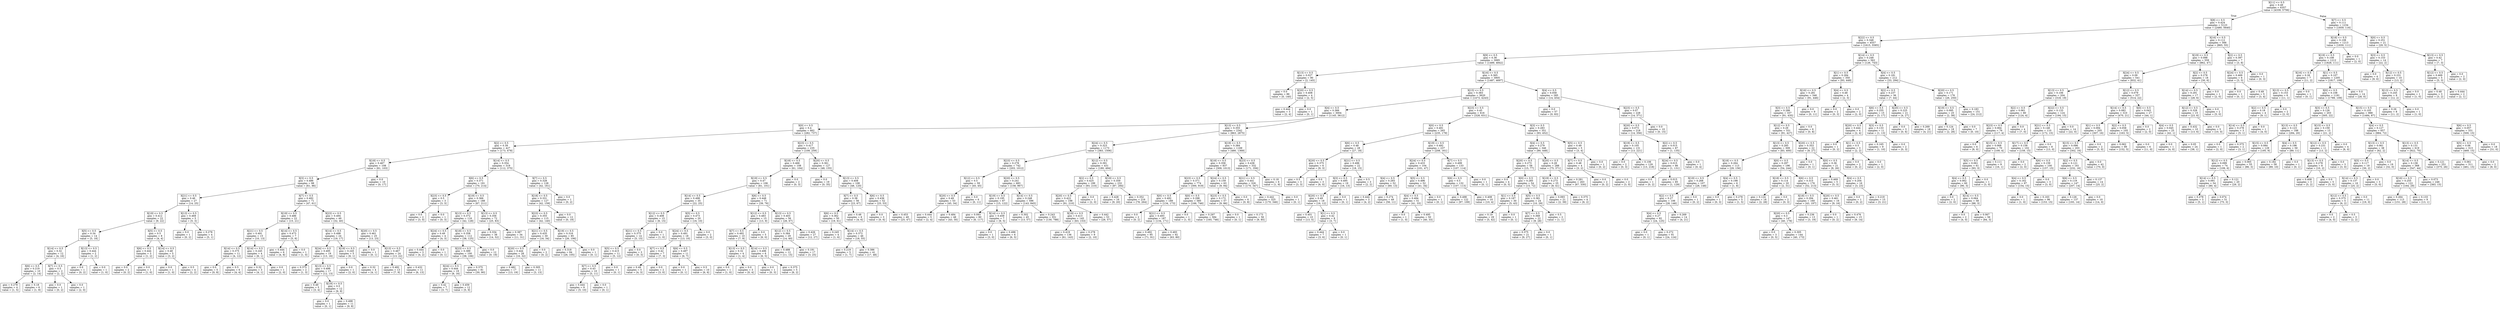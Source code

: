 digraph Tree {
node [shape=box] ;
0 [label="X[11] <= 0.5\ngini = 0.49\nsamples = 6357\nvalue = [4339, 5756]"] ;
1 [label="X[8] <= 0.5\ngini = 0.424\nsamples = 5123\nvalue = [2480, 5640]"] ;
0 -> 1 [labeldistance=2.5, labelangle=45, headlabel="True"] ;
2 [label="X[22] <= 0.5\ngini = 0.348\nsamples = 4557\nvalue = [1615, 5585]"] ;
1 -> 2 ;
3 [label="X[9] <= 0.5\ngini = 0.36\nsamples = 3995\nvalue = [1489, 4842]"] ;
2 -> 3 ;
4 [label="X[13] <= 0.5\ngini = 0.027\nsamples = 90\nvalue = [2, 145]"] ;
3 -> 4 ;
5 [label="gini = 0.0\nsamples = 86\nvalue = [0, 140]"] ;
4 -> 5 ;
6 [label="X[20] <= 0.5\ngini = 0.408\nsamples = 4\nvalue = [2, 5]"] ;
4 -> 6 ;
7 [label="gini = 0.444\nsamples = 3\nvalue = [2, 4]"] ;
6 -> 7 ;
8 [label="gini = 0.0\nsamples = 1\nvalue = [0, 1]"] ;
6 -> 8 ;
9 [label="X[16] <= 0.5\ngini = 0.365\nsamples = 3905\nvalue = [1487, 4697]"] ;
3 -> 9 ;
10 [label="X[15] <= 0.5\ngini = 0.383\nsamples = 3620\nvalue = [1473, 4243]"] ;
9 -> 10 ;
11 [label="X[4] <= 0.5\ngini = 0.366\nsamples = 3004\nvalue = [1145, 3612]"] ;
10 -> 11 ;
12 [label="X[0] <= 0.5\ngini = 0.4\nsamples = 662\nvalue = [282, 737]"] ;
11 -> 12 ;
13 [label="X[2] <= 0.5\ngini = 0.39\nsamples = 427\nvalue = [173, 478]"] ;
12 -> 13 ;
14 [label="X[18] <= 0.5\ngini = 0.467\nsamples = 108\nvalue = [61, 103]"] ;
13 -> 14 ;
15 [label="X[3] <= 0.5\ngini = 0.486\nsamples = 98\nvalue = [61, 86]"] ;
14 -> 15 ;
16 [label="X[21] <= 0.5\ngini = 0.46\nsamples = 27\nvalue = [14, 25]"] ;
15 -> 16 ;
17 [label="X[19] <= 0.5\ngini = 0.412\nsamples = 22\nvalue = [9, 22]"] ;
16 -> 17 ;
18 [label="X[5] <= 0.5\ngini = 0.34\nsamples = 14\nvalue = [5, 18]"] ;
17 -> 18 ;
19 [label="X[14] <= 0.5\ngini = 0.32\nsamples = 12\nvalue = [4, 16]"] ;
18 -> 19 ;
20 [label="X[6] <= 0.5\ngini = 0.219\nsamples = 10\nvalue = [2, 14]"] ;
19 -> 20 ;
21 [label="gini = 0.278\nsamples = 4\nvalue = [1, 5]"] ;
20 -> 21 ;
22 [label="gini = 0.18\nsamples = 6\nvalue = [1, 9]"] ;
20 -> 22 ;
23 [label="X[7] <= 0.5\ngini = 0.5\nsamples = 2\nvalue = [2, 2]"] ;
19 -> 23 ;
24 [label="gini = 0.0\nsamples = 1\nvalue = [0, 2]"] ;
23 -> 24 ;
25 [label="gini = 0.0\nsamples = 1\nvalue = [2, 0]"] ;
23 -> 25 ;
26 [label="X[13] <= 0.5\ngini = 0.444\nsamples = 2\nvalue = [1, 2]"] ;
18 -> 26 ;
27 [label="gini = 0.0\nsamples = 1\nvalue = [0, 2]"] ;
26 -> 27 ;
28 [label="gini = 0.0\nsamples = 1\nvalue = [1, 0]"] ;
26 -> 28 ;
29 [label="X[5] <= 0.5\ngini = 0.5\nsamples = 8\nvalue = [4, 4]"] ;
17 -> 29 ;
30 [label="X[6] <= 0.5\ngini = 0.444\nsamples = 3\nvalue = [1, 2]"] ;
29 -> 30 ;
31 [label="gini = 0.0\nsamples = 2\nvalue = [0, 2]"] ;
30 -> 31 ;
32 [label="gini = 0.0\nsamples = 1\nvalue = [1, 0]"] ;
30 -> 32 ;
33 [label="X[14] <= 0.5\ngini = 0.48\nsamples = 5\nvalue = [3, 2]"] ;
29 -> 33 ;
34 [label="gini = 0.0\nsamples = 1\nvalue = [1, 0]"] ;
33 -> 34 ;
35 [label="gini = 0.5\nsamples = 4\nvalue = [2, 2]"] ;
33 -> 35 ;
36 [label="X[13] <= 0.5\ngini = 0.469\nsamples = 5\nvalue = [5, 3]"] ;
16 -> 36 ;
37 [label="gini = 0.0\nsamples = 1\nvalue = [0, 2]"] ;
36 -> 37 ;
38 [label="gini = 0.278\nsamples = 4\nvalue = [5, 1]"] ;
36 -> 38 ;
39 [label="X[7] <= 0.5\ngini = 0.492\nsamples = 71\nvalue = [47, 61]"] ;
15 -> 39 ;
40 [label="X[19] <= 0.5\ngini = 0.486\nsamples = 22\nvalue = [15, 21]"] ;
39 -> 40 ;
41 [label="X[21] <= 0.5\ngini = 0.491\nsamples = 15\nvalue = [10, 13]"] ;
40 -> 41 ;
42 [label="X[14] <= 0.5\ngini = 0.375\nsamples = 11\nvalue = [4, 12]"] ;
41 -> 42 ;
43 [label="gini = 0.0\nsamples = 5\nvalue = [0, 8]"] ;
42 -> 43 ;
44 [label="gini = 0.5\nsamples = 6\nvalue = [4, 4]"] ;
42 -> 44 ;
45 [label="X[14] <= 0.5\ngini = 0.245\nsamples = 4\nvalue = [6, 1]"] ;
41 -> 45 ;
46 [label="gini = 0.32\nsamples = 3\nvalue = [4, 1]"] ;
45 -> 46 ;
47 [label="gini = 0.0\nsamples = 1\nvalue = [2, 0]"] ;
45 -> 47 ;
48 [label="X[14] <= 0.5\ngini = 0.473\nsamples = 7\nvalue = [5, 8]"] ;
40 -> 48 ;
49 [label="gini = 0.444\nsamples = 6\nvalue = [4, 8]"] ;
48 -> 49 ;
50 [label="gini = 0.0\nsamples = 1\nvalue = [1, 0]"] ;
48 -> 50 ;
51 [label="X[23] <= 0.5\ngini = 0.494\nsamples = 49\nvalue = [32, 40]"] ;
39 -> 51 ;
52 [label="X[14] <= 0.5\ngini = 0.498\nsamples = 24\nvalue = [19, 17]"] ;
51 -> 52 ;
53 [label="X[24] <= 0.5\ngini = 0.495\nsamples = 19\nvalue = [13, 16]"] ;
52 -> 53 ;
54 [label="gini = 0.375\nsamples = 2\nvalue = [1, 3]"] ;
53 -> 54 ;
55 [label="X[13] <= 0.5\ngini = 0.499\nsamples = 17\nvalue = [12, 13]"] ;
53 -> 55 ;
56 [label="gini = 0.49\nsamples = 5\nvalue = [3, 4]"] ;
55 -> 56 ;
57 [label="X[19] <= 0.5\ngini = 0.5\nsamples = 12\nvalue = [9, 9]"] ;
55 -> 57 ;
58 [label="gini = 0.0\nsamples = 1\nvalue = [0, 1]"] ;
57 -> 58 ;
59 [label="gini = 0.498\nsamples = 11\nvalue = [9, 8]"] ;
57 -> 59 ;
60 [label="X[19] <= 0.5\ngini = 0.245\nsamples = 5\nvalue = [6, 1]"] ;
52 -> 60 ;
61 [label="gini = 0.0\nsamples = 1\nvalue = [2, 0]"] ;
60 -> 61 ;
62 [label="gini = 0.32\nsamples = 4\nvalue = [4, 1]"] ;
60 -> 62 ;
63 [label="X[20] <= 0.5\ngini = 0.461\nsamples = 25\nvalue = [13, 23]"] ;
51 -> 63 ;
64 [label="gini = 0.0\nsamples = 1\nvalue = [0, 1]"] ;
63 -> 64 ;
65 [label="X[13] <= 0.5\ngini = 0.467\nsamples = 24\nvalue = [13, 22]"] ;
63 -> 65 ;
66 [label="gini = 0.492\nsamples = 13\nvalue = [7, 9]"] ;
65 -> 66 ;
67 [label="gini = 0.432\nsamples = 11\nvalue = [6, 13]"] ;
65 -> 67 ;
68 [label="gini = 0.0\nsamples = 10\nvalue = [0, 17]"] ;
14 -> 68 ;
69 [label="X[14] <= 0.5\ngini = 0.354\nsamples = 319\nvalue = [112, 375]"] ;
13 -> 69 ;
70 [label="X[6] <= 0.5\ngini = 0.371\nsamples = 191\nvalue = [70, 214]"] ;
69 -> 70 ;
71 [label="X[23] <= 0.5\ngini = 0.5\nsamples = 3\nvalue = [3, 3]"] ;
70 -> 71 ;
72 [label="gini = 0.0\nsamples = 2\nvalue = [3, 0]"] ;
71 -> 72 ;
73 [label="gini = 0.0\nsamples = 1\nvalue = [0, 3]"] ;
71 -> 73 ;
74 [label="X[19] <= 0.5\ngini = 0.366\nsamples = 188\nvalue = [67, 211]"] ;
70 -> 74 ;
75 [label="X[13] <= 0.5\ngini = 0.372\nsamples = 116\nvalue = [42, 128]"] ;
74 -> 75 ;
76 [label="X[24] <= 0.5\ngini = 0.49\nsamples = 4\nvalue = [4, 3]"] ;
75 -> 76 ;
77 [label="gini = 0.444\nsamples = 3\nvalue = [4, 2]"] ;
76 -> 77 ;
78 [label="gini = 0.0\nsamples = 1\nvalue = [0, 1]"] ;
76 -> 78 ;
79 [label="X[18] <= 0.5\ngini = 0.358\nsamples = 112\nvalue = [38, 125]"] ;
75 -> 79 ;
80 [label="X[23] <= 0.5\ngini = 0.389\nsamples = 100\nvalue = [38, 106]"] ;
79 -> 80 ;
81 [label="X[24] <= 0.5\ngini = 0.444\nsamples = 19\nvalue = [8, 16]"] ;
80 -> 81 ;
82 [label="gini = 0.42\nsamples = 7\nvalue = [3, 7]"] ;
81 -> 82 ;
83 [label="gini = 0.459\nsamples = 12\nvalue = [5, 9]"] ;
81 -> 83 ;
84 [label="gini = 0.375\nsamples = 81\nvalue = [30, 90]"] ;
80 -> 84 ;
85 [label="gini = 0.0\nsamples = 12\nvalue = [0, 19]"] ;
79 -> 85 ;
86 [label="X[13] <= 0.5\ngini = 0.356\nsamples = 72\nvalue = [25, 83]"] ;
74 -> 86 ;
87 [label="gini = 0.334\nsamples = 38\nvalue = [14, 52]"] ;
86 -> 87 ;
88 [label="gini = 0.387\nsamples = 34\nvalue = [11, 31]"] ;
86 -> 88 ;
89 [label="X[7] <= 0.5\ngini = 0.328\nsamples = 128\nvalue = [42, 161]"] ;
69 -> 89 ;
90 [label="X[18] <= 0.5\ngini = 0.331\nsamples = 127\nvalue = [42, 159]"] ;
89 -> 90 ;
91 [label="X[23] <= 0.5\ngini = 0.355\nsamples = 115\nvalue = [42, 140]"] ;
90 -> 91 ;
92 [label="X[21] <= 0.5\ngini = 0.435\nsamples = 30\nvalue = [16, 34]"] ;
91 -> 92 ;
93 [label="X[20] <= 0.5\ngini = 0.444\nsamples = 28\nvalue = [16, 32]"] ;
92 -> 93 ;
94 [label="gini = 0.482\nsamples = 17\nvalue = [13, 19]"] ;
93 -> 94 ;
95 [label="gini = 0.305\nsamples = 11\nvalue = [3, 13]"] ;
93 -> 95 ;
96 [label="gini = 0.0\nsamples = 2\nvalue = [0, 2]"] ;
92 -> 96 ;
97 [label="X[19] <= 0.5\ngini = 0.316\nsamples = 85\nvalue = [26, 106]"] ;
91 -> 97 ;
98 [label="gini = 0.318\nsamples = 84\nvalue = [26, 105]"] ;
97 -> 98 ;
99 [label="gini = 0.0\nsamples = 1\nvalue = [0, 1]"] ;
97 -> 99 ;
100 [label="gini = 0.0\nsamples = 12\nvalue = [0, 19]"] ;
90 -> 100 ;
101 [label="gini = 0.0\nsamples = 1\nvalue = [0, 2]"] ;
89 -> 101 ;
102 [label="X[23] <= 0.5\ngini = 0.417\nsamples = 235\nvalue = [109, 259]"] ;
12 -> 102 ;
103 [label="X[18] <= 0.5\ngini = 0.466\nsamples = 108\nvalue = [61, 104]"] ;
102 -> 103 ;
104 [label="X[19] <= 0.5\ngini = 0.47\nsamples = 106\nvalue = [61, 101]"] ;
103 -> 104 ;
105 [label="X[14] <= 0.5\ngini = 0.498\nsamples = 35\nvalue = [22, 25]"] ;
104 -> 105 ;
106 [label="X[12] <= 0.5\ngini = 0.408\nsamples = 15\nvalue = [6, 15]"] ;
105 -> 106 ;
107 [label="X[21] <= 0.5\ngini = 0.375\nsamples = 14\nvalue = [5, 15]"] ;
106 -> 107 ;
108 [label="X[5] <= 0.5\ngini = 0.415\nsamples = 11\nvalue = [5, 12]"] ;
107 -> 108 ;
109 [label="X[7] <= 0.5\ngini = 0.43\nsamples = 10\nvalue = [5, 11]"] ;
108 -> 109 ;
110 [label="gini = 0.444\nsamples = 9\nvalue = [5, 10]"] ;
109 -> 110 ;
111 [label="gini = 0.0\nsamples = 1\nvalue = [0, 1]"] ;
109 -> 111 ;
112 [label="gini = 0.0\nsamples = 1\nvalue = [0, 1]"] ;
108 -> 112 ;
113 [label="gini = 0.0\nsamples = 3\nvalue = [0, 3]"] ;
107 -> 113 ;
114 [label="gini = 0.0\nsamples = 1\nvalue = [1, 0]"] ;
106 -> 114 ;
115 [label="X[5] <= 0.5\ngini = 0.473\nsamples = 20\nvalue = [16, 10]"] ;
105 -> 115 ;
116 [label="X[24] <= 0.5\ngini = 0.491\nsamples = 18\nvalue = [13, 10]"] ;
115 -> 116 ;
117 [label="X[7] <= 0.5\ngini = 0.42\nsamples = 7\nvalue = [7, 3]"] ;
116 -> 117 ;
118 [label="gini = 0.49\nsamples = 5\nvalue = [4, 3]"] ;
117 -> 118 ;
119 [label="gini = 0.0\nsamples = 2\nvalue = [3, 0]"] ;
117 -> 119 ;
120 [label="X[6] <= 0.5\ngini = 0.497\nsamples = 11\nvalue = [6, 7]"] ;
116 -> 120 ;
121 [label="gini = 0.0\nsamples = 1\nvalue = [0, 1]"] ;
120 -> 121 ;
122 [label="gini = 0.5\nsamples = 10\nvalue = [6, 6]"] ;
120 -> 122 ;
123 [label="gini = 0.0\nsamples = 2\nvalue = [3, 0]"] ;
115 -> 123 ;
124 [label="X[6] <= 0.5\ngini = 0.448\nsamples = 71\nvalue = [39, 76]"] ;
104 -> 124 ;
125 [label="X[12] <= 0.5\ngini = 0.483\nsamples = 15\nvalue = [13, 9]"] ;
124 -> 125 ;
126 [label="X[7] <= 0.5\ngini = 0.492\nsamples = 10\nvalue = [7, 9]"] ;
125 -> 126 ;
127 [label="X[13] <= 0.5\ngini = 0.32\nsamples = 4\nvalue = [1, 4]"] ;
126 -> 127 ;
128 [label="gini = 0.0\nsamples = 1\nvalue = [1, 0]"] ;
127 -> 128 ;
129 [label="gini = 0.0\nsamples = 3\nvalue = [0, 4]"] ;
127 -> 129 ;
130 [label="X[14] <= 0.5\ngini = 0.496\nsamples = 6\nvalue = [6, 5]"] ;
126 -> 130 ;
131 [label="gini = 0.0\nsamples = 1\nvalue = [0, 3]"] ;
130 -> 131 ;
132 [label="gini = 0.375\nsamples = 5\nvalue = [6, 2]"] ;
130 -> 132 ;
133 [label="gini = 0.0\nsamples = 5\nvalue = [6, 0]"] ;
125 -> 133 ;
134 [label="X[13] <= 0.5\ngini = 0.403\nsamples = 56\nvalue = [26, 67]"] ;
124 -> 134 ;
135 [label="X[12] <= 0.5\ngini = 0.384\nsamples = 29\nvalue = [14, 40]"] ;
134 -> 135 ;
136 [label="gini = 0.488\nsamples = 12\nvalue = [11, 15]"] ;
135 -> 136 ;
137 [label="gini = 0.191\nsamples = 17\nvalue = [3, 25]"] ;
135 -> 137 ;
138 [label="gini = 0.426\nsamples = 27\nvalue = [12, 27]"] ;
134 -> 138 ;
139 [label="gini = 0.0\nsamples = 2\nvalue = [0, 3]"] ;
103 -> 139 ;
140 [label="X[20] <= 0.5\ngini = 0.361\nsamples = 127\nvalue = [48, 155]"] ;
102 -> 140 ;
141 [label="gini = 0.0\nsamples = 19\nvalue = [0, 35]"] ;
140 -> 141 ;
142 [label="X[13] <= 0.5\ngini = 0.408\nsamples = 108\nvalue = [48, 120]"] ;
140 -> 142 ;
143 [label="X[7] <= 0.5\ngini = 0.38\nsamples = 56\nvalue = [23, 67]"] ;
142 -> 143 ;
144 [label="X[6] <= 0.5\ngini = 0.362\nsamples = 50\nvalue = [19, 61]"] ;
143 -> 144 ;
145 [label="gini = 0.245\nsamples = 4\nvalue = [1, 6]"] ;
144 -> 145 ;
146 [label="X[14] <= 0.5\ngini = 0.372\nsamples = 46\nvalue = [18, 55]"] ;
144 -> 146 ;
147 [label="gini = 0.219\nsamples = 5\nvalue = [1, 7]"] ;
146 -> 147 ;
148 [label="gini = 0.386\nsamples = 41\nvalue = [17, 48]"] ;
146 -> 148 ;
149 [label="gini = 0.48\nsamples = 6\nvalue = [4, 6]"] ;
143 -> 149 ;
150 [label="X[6] <= 0.5\ngini = 0.436\nsamples = 52\nvalue = [25, 53]"] ;
142 -> 150 ;
151 [label="gini = 0.0\nsamples = 3\nvalue = [0, 6]"] ;
150 -> 151 ;
152 [label="gini = 0.453\nsamples = 49\nvalue = [25, 47]"] ;
150 -> 152 ;
153 [label="X[13] <= 0.5\ngini = 0.355\nsamples = 2342\nvalue = [863, 2875]"] ;
11 -> 153 ;
154 [label="X[24] <= 0.5\ngini = 0.323\nsamples = 1173\nvalue = [383, 1506]"] ;
153 -> 154 ;
155 [label="X[23] <= 0.5\ngini = 0.278\nsamples = 742\nvalue = [203, 1012]"] ;
154 -> 155 ;
156 [label="X[12] <= 0.5\ngini = 0.5\nsamples = 59\nvalue = [45, 45]"] ;
155 -> 156 ;
157 [label="X[20] <= 0.5\ngini = 0.49\nsamples = 53\nvalue = [45, 34]"] ;
156 -> 157 ;
158 [label="gini = 0.444\nsamples = 5\nvalue = [2, 4]"] ;
157 -> 158 ;
159 [label="gini = 0.484\nsamples = 48\nvalue = [43, 30]"] ;
157 -> 159 ;
160 [label="gini = 0.0\nsamples = 6\nvalue = [0, 11]"] ;
156 -> 160 ;
161 [label="X[20] <= 0.5\ngini = 0.241\nsamples = 683\nvalue = [158, 967]"] ;
155 -> 161 ;
162 [label="X[19] <= 0.5\ngini = 0.195\nsamples = 87\nvalue = [15, 122]"] ;
161 -> 162 ;
163 [label="gini = 0.093\nsamples = 80\nvalue = [6, 117]"] ;
162 -> 163 ;
164 [label="X[14] <= 0.5\ngini = 0.459\nsamples = 7\nvalue = [9, 5]"] ;
162 -> 164 ;
165 [label="gini = 0.0\nsamples = 1\nvalue = [3, 0]"] ;
164 -> 165 ;
166 [label="gini = 0.496\nsamples = 6\nvalue = [6, 5]"] ;
164 -> 166 ;
167 [label="X[14] <= 0.5\ngini = 0.248\nsamples = 596\nvalue = [143, 845]"] ;
161 -> 167 ;
168 [label="gini = 0.302\nsamples = 45\nvalue = [13, 57]"] ;
167 -> 168 ;
169 [label="gini = 0.243\nsamples = 551\nvalue = [130, 788]"] ;
167 -> 169 ;
170 [label="X[12] <= 0.5\ngini = 0.391\nsamples = 431\nvalue = [180, 494]"] ;
154 -> 170 ;
171 [label="X[2] <= 0.5\ngini = 0.425\nsamples = 199\nvalue = [93, 210]"] ;
170 -> 171 ;
172 [label="X[20] <= 0.5\ngini = 0.422\nsamples = 198\nvalue = [91, 210]"] ;
171 -> 172 ;
173 [label="X[18] <= 0.5\ngini = 0.413\nsamples = 145\nvalue = [63, 153]"] ;
172 -> 173 ;
174 [label="gini = 0.419\nsamples = 136\nvalue = [61, 143]"] ;
173 -> 174 ;
175 [label="gini = 0.278\nsamples = 9\nvalue = [2, 10]"] ;
173 -> 175 ;
176 [label="gini = 0.442\nsamples = 53\nvalue = [28, 57]"] ;
172 -> 176 ;
177 [label="gini = 0.0\nsamples = 1\nvalue = [2, 0]"] ;
171 -> 177 ;
178 [label="X[19] <= 0.5\ngini = 0.359\nsamples = 232\nvalue = [87, 284]"] ;
170 -> 178 ;
179 [label="gini = 0.428\nsamples = 16\nvalue = [9, 20]"] ;
178 -> 179 ;
180 [label="gini = 0.352\nsamples = 216\nvalue = [78, 264]"] ;
178 -> 180 ;
181 [label="X[19] <= 0.5\ngini = 0.384\nsamples = 1169\nvalue = [480, 1369]"] ;
153 -> 181 ;
182 [label="X[18] <= 0.5\ngini = 0.358\nsamples = 837\nvalue = [309, 1013]"] ;
181 -> 182 ;
183 [label="X[23] <= 0.5\ngini = 0.371\nsamples = 774\nvalue = [300, 919]"] ;
182 -> 183 ;
184 [label="X[0] <= 0.5\ngini = 0.492\nsamples = 189\nvalue = [134, 173]"] ;
183 -> 184 ;
185 [label="gini = 0.0\nsamples = 2\nvalue = [0, 2]"] ;
184 -> 185 ;
186 [label="X[21] <= 0.5\ngini = 0.493\nsamples = 187\nvalue = [134, 171]"] ;
184 -> 186 ;
187 [label="gini = 0.492\nsamples = 95\nvalue = [71, 91]"] ;
186 -> 187 ;
188 [label="gini = 0.493\nsamples = 92\nvalue = [63, 80]"] ;
186 -> 188 ;
189 [label="X[0] <= 0.5\ngini = 0.298\nsamples = 585\nvalue = [166, 746]"] ;
183 -> 189 ;
190 [label="gini = 0.0\nsamples = 1\nvalue = [1, 0]"] ;
189 -> 190 ;
191 [label="gini = 0.297\nsamples = 584\nvalue = [165, 746]"] ;
189 -> 191 ;
192 [label="X[24] <= 0.5\ngini = 0.159\nsamples = 63\nvalue = [9, 94]"] ;
182 -> 192 ;
193 [label="X[23] <= 0.5\ngini = 0.172\nsamples = 57\nvalue = [9, 86]"] ;
192 -> 193 ;
194 [label="gini = 0.0\nsamples = 1\nvalue = [0, 1]"] ;
193 -> 194 ;
195 [label="gini = 0.173\nsamples = 56\nvalue = [9, 85]"] ;
193 -> 195 ;
196 [label="gini = 0.0\nsamples = 6\nvalue = [0, 8]"] ;
192 -> 196 ;
197 [label="X[23] <= 0.5\ngini = 0.438\nsamples = 332\nvalue = [171, 356]"] ;
181 -> 197 ;
198 [label="X[21] <= 0.5\ngini = 0.441\nsamples = 326\nvalue = [170, 347]"] ;
197 -> 198 ;
199 [label="gini = 0.442\nsamples = 325\nvalue = [170, 346]"] ;
198 -> 199 ;
200 [label="gini = 0.0\nsamples = 1\nvalue = [0, 1]"] ;
198 -> 200 ;
201 [label="gini = 0.18\nsamples = 6\nvalue = [1, 9]"] ;
197 -> 201 ;
202 [label="X[23] <= 0.5\ngini = 0.45\nsamples = 616\nvalue = [328, 631]"] ;
10 -> 202 ;
203 [label="X[0] <= 0.5\ngini = 0.491\nsamples = 265\nvalue = [235, 179]"] ;
202 -> 203 ;
204 [label="X[6] <= 0.5\ngini = 0.48\nsamples = 28\nvalue = [27, 18]"] ;
203 -> 204 ;
205 [label="X[20] <= 0.5\ngini = 0.375\nsamples = 6\nvalue = [9, 3]"] ;
204 -> 205 ;
206 [label="gini = 0.5\nsamples = 3\nvalue = [3, 3]"] ;
205 -> 206 ;
207 [label="gini = 0.0\nsamples = 3\nvalue = [6, 0]"] ;
205 -> 207 ;
208 [label="X[21] <= 0.5\ngini = 0.496\nsamples = 22\nvalue = [18, 15]"] ;
204 -> 208 ;
209 [label="X[3] <= 0.5\ngini = 0.495\nsamples = 19\nvalue = [16, 13]"] ;
208 -> 209 ;
210 [label="X[20] <= 0.5\ngini = 0.49\nsamples = 18\nvalue = [16, 12]"] ;
209 -> 210 ;
211 [label="gini = 0.401\nsamples = 10\nvalue = [13, 5]"] ;
210 -> 211 ;
212 [label="X[1] <= 0.5\ngini = 0.42\nsamples = 8\nvalue = [3, 7]"] ;
210 -> 212 ;
213 [label="gini = 0.444\nsamples = 7\nvalue = [3, 6]"] ;
212 -> 213 ;
214 [label="gini = 0.0\nsamples = 1\nvalue = [0, 1]"] ;
212 -> 214 ;
215 [label="gini = 0.0\nsamples = 1\nvalue = [0, 1]"] ;
209 -> 215 ;
216 [label="gini = 0.5\nsamples = 3\nvalue = [2, 2]"] ;
208 -> 216 ;
217 [label="X[19] <= 0.5\ngini = 0.492\nsamples = 237\nvalue = [208, 161]"] ;
203 -> 217 ;
218 [label="X[24] <= 0.5\ngini = 0.433\nsamples = 104\nvalue = [101, 47]"] ;
217 -> 218 ;
219 [label="X[4] <= 0.5\ngini = 0.293\nsamples = 52\nvalue = [60, 13]"] ;
218 -> 219 ;
220 [label="gini = 0.444\nsamples = 3\nvalue = [4, 2]"] ;
219 -> 220 ;
221 [label="gini = 0.274\nsamples = 49\nvalue = [56, 11]"] ;
219 -> 221 ;
222 [label="X[5] <= 0.5\ngini = 0.496\nsamples = 52\nvalue = [41, 34]"] ;
218 -> 222 ;
223 [label="X[4] <= 0.5\ngini = 0.494\nsamples = 51\nvalue = [41, 33]"] ;
222 -> 223 ;
224 [label="gini = 0.0\nsamples = 1\nvalue = [1, 0]"] ;
223 -> 224 ;
225 [label="gini = 0.495\nsamples = 50\nvalue = [40, 33]"] ;
223 -> 225 ;
226 [label="gini = 0.0\nsamples = 1\nvalue = [0, 1]"] ;
222 -> 226 ;
227 [label="X[7] <= 0.5\ngini = 0.499\nsamples = 133\nvalue = [107, 114]"] ;
217 -> 227 ;
228 [label="X[6] <= 0.5\ngini = 0.5\nsamples = 132\nvalue = [107, 113]"] ;
227 -> 228 ;
229 [label="gini = 0.498\nsamples = 122\nvalue = [97, 109]"] ;
228 -> 229 ;
230 [label="gini = 0.408\nsamples = 10\nvalue = [10, 4]"] ;
228 -> 230 ;
231 [label="gini = 0.0\nsamples = 1\nvalue = [0, 1]"] ;
227 -> 231 ;
232 [label="X[3] <= 0.5\ngini = 0.283\nsamples = 351\nvalue = [93, 452]"] ;
202 -> 232 ;
233 [label="X[4] <= 0.5\ngini = 0.279\nsamples = 346\nvalue = [90, 448]"] ;
232 -> 233 ;
234 [label="X[20] <= 0.5\ngini = 0.273\nsamples = 58\nvalue = [15, 77]"] ;
233 -> 234 ;
235 [label="gini = 0.0\nsamples = 4\nvalue = [0, 5]"] ;
234 -> 235 ;
236 [label="X[0] <= 0.5\ngini = 0.285\nsamples = 54\nvalue = [15, 72]"] ;
234 -> 236 ;
237 [label="X[1] <= 0.5\ngini = 0.187\nsamples = 30\nvalue = [5, 43]"] ;
236 -> 237 ;
238 [label="gini = 0.19\nsamples = 29\nvalue = [5, 42]"] ;
237 -> 238 ;
239 [label="gini = 0.0\nsamples = 1\nvalue = [0, 1]"] ;
237 -> 239 ;
240 [label="X[5] <= 0.5\ngini = 0.381\nsamples = 24\nvalue = [10, 29]"] ;
236 -> 240 ;
241 [label="X[7] <= 0.5\ngini = 0.368\nsamples = 22\nvalue = [9, 28]"] ;
240 -> 241 ;
242 [label="gini = 0.375\nsamples = 21\nvalue = [9, 27]"] ;
241 -> 242 ;
243 [label="gini = 0.0\nsamples = 1\nvalue = [0, 1]"] ;
241 -> 243 ;
244 [label="gini = 0.5\nsamples = 2\nvalue = [1, 1]"] ;
240 -> 244 ;
245 [label="X[20] <= 0.5\ngini = 0.28\nsamples = 288\nvalue = [75, 371]"] ;
233 -> 245 ;
246 [label="X[19] <= 0.5\ngini = 0.273\nsamples = 25\nvalue = [8, 41]"] ;
245 -> 246 ;
247 [label="gini = 0.093\nsamples = 21\nvalue = [2, 39]"] ;
246 -> 247 ;
248 [label="gini = 0.375\nsamples = 4\nvalue = [6, 2]"] ;
246 -> 248 ;
249 [label="gini = 0.281\nsamples = 263\nvalue = [67, 330]"] ;
245 -> 249 ;
250 [label="X[5] <= 0.5\ngini = 0.49\nsamples = 5\nvalue = [3, 4]"] ;
232 -> 250 ;
251 [label="X[7] <= 0.5\ngini = 0.48\nsamples = 4\nvalue = [3, 2]"] ;
250 -> 251 ;
252 [label="gini = 0.0\nsamples = 2\nvalue = [0, 2]"] ;
251 -> 252 ;
253 [label="gini = 0.0\nsamples = 2\nvalue = [3, 0]"] ;
251 -> 253 ;
254 [label="gini = 0.0\nsamples = 1\nvalue = [0, 2]"] ;
250 -> 254 ;
255 [label="X[4] <= 0.5\ngini = 0.058\nsamples = 285\nvalue = [14, 454]"] ;
9 -> 255 ;
256 [label="gini = 0.0\nsamples = 57\nvalue = [0, 83]"] ;
255 -> 256 ;
257 [label="X[23] <= 0.5\ngini = 0.07\nsamples = 228\nvalue = [14, 371]"] ;
255 -> 257 ;
258 [label="X[20] <= 0.5\ngini = 0.073\nsamples = 218\nvalue = [14, 356]"] ;
257 -> 258 ;
259 [label="X[19] <= 0.5\ngini = 0.105\nsamples = 131\nvalue = [13, 221]"] ;
258 -> 259 ;
260 [label="gini = 0.0\nsamples = 2\nvalue = [0, 3]"] ;
259 -> 260 ;
261 [label="gini = 0.106\nsamples = 129\nvalue = [13, 218]"] ;
259 -> 261 ;
262 [label="X[2] <= 0.5\ngini = 0.015\nsamples = 87\nvalue = [1, 135]"] ;
258 -> 262 ;
263 [label="X[24] <= 0.5\ngini = 0.015\nsamples = 86\nvalue = [1, 131]"] ;
262 -> 263 ;
264 [label="gini = 0.0\nsamples = 1\nvalue = [0, 2]"] ;
263 -> 264 ;
265 [label="gini = 0.015\nsamples = 85\nvalue = [1, 129]"] ;
263 -> 265 ;
266 [label="gini = 0.0\nsamples = 1\nvalue = [0, 4]"] ;
262 -> 266 ;
267 [label="gini = 0.0\nsamples = 10\nvalue = [0, 15]"] ;
257 -> 267 ;
268 [label="X[14] <= 0.5\ngini = 0.248\nsamples = 562\nvalue = [126, 743]"] ;
2 -> 268 ;
269 [label="X[1] <= 0.5\ngini = 0.284\nsamples = 350\nvalue = [93, 449]"] ;
268 -> 269 ;
270 [label="X[16] <= 0.5\ngini = 0.281\nsamples = 346\nvalue = [91, 446]"] ;
269 -> 270 ;
271 [label="X[3] <= 0.5\ngini = 0.286\nsamples = 337\nvalue = [91, 435]"] ;
270 -> 271 ;
272 [label="X[12] <= 0.5\ngini = 0.29\nsamples = 331\nvalue = [91, 427]"] ;
271 -> 272 ;
273 [label="X[13] <= 0.5\ngini = 0.285\nsamples = 309\nvalue = [83, 400]"] ;
272 -> 273 ;
274 [label="X[18] <= 0.5\ngini = 0.264\nsamples = 113\nvalue = [29, 156]"] ;
273 -> 274 ;
275 [label="X[19] <= 0.5\ngini = 0.268\nsamples = 107\nvalue = [28, 148]"] ;
274 -> 275 ;
276 [label="X[2] <= 0.5\ngini = 0.27\nsamples = 106\nvalue = [28, 146]"] ;
275 -> 276 ;
277 [label="X[4] <= 0.5\ngini = 0.27\nsamples = 92\nvalue = [24, 125]"] ;
276 -> 277 ;
278 [label="gini = 0.0\nsamples = 1\nvalue = [0, 1]"] ;
277 -> 278 ;
279 [label="gini = 0.272\nsamples = 91\nvalue = [24, 124]"] ;
277 -> 279 ;
280 [label="gini = 0.269\nsamples = 14\nvalue = [4, 21]"] ;
276 -> 280 ;
281 [label="gini = 0.0\nsamples = 1\nvalue = [0, 2]"] ;
275 -> 281 ;
282 [label="X[4] <= 0.5\ngini = 0.198\nsamples = 6\nvalue = [1, 8]"] ;
274 -> 282 ;
283 [label="gini = 0.0\nsamples = 1\nvalue = [0, 3]"] ;
282 -> 283 ;
284 [label="gini = 0.278\nsamples = 5\nvalue = [1, 5]"] ;
282 -> 284 ;
285 [label="X[0] <= 0.5\ngini = 0.297\nsamples = 196\nvalue = [54, 244]"] ;
273 -> 285 ;
286 [label="X[18] <= 0.5\ngini = 0.114\nsamples = 20\nvalue = [2, 31]"] ;
285 -> 286 ;
287 [label="gini = 0.124\nsamples = 18\nvalue = [2, 28]"] ;
286 -> 287 ;
288 [label="gini = 0.0\nsamples = 2\nvalue = [0, 3]"] ;
286 -> 288 ;
289 [label="X[6] <= 0.5\ngini = 0.315\nsamples = 176\nvalue = [52, 213]"] ;
285 -> 289 ;
290 [label="X[18] <= 0.5\ngini = 0.294\nsamples = 160\nvalue = [43, 197]"] ;
289 -> 290 ;
291 [label="X[20] <= 0.5\ngini = 0.3\nsamples = 147\nvalue = [40, 178]"] ;
290 -> 291 ;
292 [label="gini = 0.0\nsamples = 3\nvalue = [0, 5]"] ;
291 -> 292 ;
293 [label="gini = 0.305\nsamples = 144\nvalue = [40, 173]"] ;
291 -> 293 ;
294 [label="gini = 0.236\nsamples = 13\nvalue = [3, 19]"] ;
290 -> 294 ;
295 [label="X[20] <= 0.5\ngini = 0.461\nsamples = 16\nvalue = [9, 16]"] ;
289 -> 295 ;
296 [label="gini = 0.0\nsamples = 1\nvalue = [0, 2]"] ;
295 -> 296 ;
297 [label="gini = 0.476\nsamples = 15\nvalue = [9, 14]"] ;
295 -> 297 ;
298 [label="X[20] <= 0.5\ngini = 0.353\nsamples = 22\nvalue = [8, 27]"] ;
272 -> 298 ;
299 [label="gini = 0.0\nsamples = 1\nvalue = [0, 1]"] ;
298 -> 299 ;
300 [label="X[0] <= 0.5\ngini = 0.36\nsamples = 21\nvalue = [8, 26]"] ;
298 -> 300 ;
301 [label="gini = 0.469\nsamples = 5\nvalue = [5, 3]"] ;
300 -> 301 ;
302 [label="X[4] <= 0.5\ngini = 0.204\nsamples = 16\nvalue = [3, 23]"] ;
300 -> 302 ;
303 [label="gini = 0.0\nsamples = 1\nvalue = [0, 2]"] ;
302 -> 303 ;
304 [label="gini = 0.219\nsamples = 15\nvalue = [3, 21]"] ;
302 -> 304 ;
305 [label="gini = 0.0\nsamples = 6\nvalue = [0, 8]"] ;
271 -> 305 ;
306 [label="gini = 0.0\nsamples = 9\nvalue = [0, 11]"] ;
270 -> 306 ;
307 [label="X[4] <= 0.5\ngini = 0.48\nsamples = 4\nvalue = [2, 3]"] ;
269 -> 307 ;
308 [label="gini = 0.0\nsamples = 2\nvalue = [0, 3]"] ;
307 -> 308 ;
309 [label="gini = 0.0\nsamples = 2\nvalue = [2, 0]"] ;
307 -> 309 ;
310 [label="X[4] <= 0.5\ngini = 0.181\nsamples = 212\nvalue = [33, 294]"] ;
268 -> 310 ;
311 [label="X[2] <= 0.5\ngini = 0.237\nsamples = 36\nvalue = [7, 44]"] ;
310 -> 311 ;
312 [label="X[6] <= 0.5\ngini = 0.255\nsamples = 15\nvalue = [3, 17]"] ;
311 -> 312 ;
313 [label="X[20] <= 0.5\ngini = 0.444\nsamples = 4\nvalue = [2, 4]"] ;
312 -> 313 ;
314 [label="gini = 0.0\nsamples = 1\nvalue = [0, 2]"] ;
313 -> 314 ;
315 [label="X[1] <= 0.5\ngini = 0.5\nsamples = 3\nvalue = [2, 2]"] ;
313 -> 315 ;
316 [label="gini = 0.0\nsamples = 2\nvalue = [0, 2]"] ;
315 -> 316 ;
317 [label="gini = 0.0\nsamples = 1\nvalue = [2, 0]"] ;
315 -> 317 ;
318 [label="X[3] <= 0.5\ngini = 0.133\nsamples = 11\nvalue = [1, 13]"] ;
312 -> 318 ;
319 [label="gini = 0.165\nsamples = 9\nvalue = [1, 10]"] ;
318 -> 319 ;
320 [label="gini = 0.0\nsamples = 2\nvalue = [0, 3]"] ;
318 -> 320 ;
321 [label="X[20] <= 0.5\ngini = 0.225\nsamples = 21\nvalue = [4, 27]"] ;
311 -> 321 ;
322 [label="gini = 0.0\nsamples = 3\nvalue = [0, 6]"] ;
321 -> 322 ;
323 [label="gini = 0.269\nsamples = 18\nvalue = [4, 21]"] ;
321 -> 323 ;
324 [label="X[20] <= 0.5\ngini = 0.171\nsamples = 176\nvalue = [26, 250]"] ;
310 -> 324 ;
325 [label="X[19] <= 0.5\ngini = 0.095\nsamples = 25\nvalue = [2, 38]"] ;
324 -> 325 ;
326 [label="gini = 0.124\nsamples = 18\nvalue = [2, 28]"] ;
325 -> 326 ;
327 [label="gini = 0.0\nsamples = 7\nvalue = [0, 10]"] ;
325 -> 327 ;
328 [label="gini = 0.183\nsamples = 151\nvalue = [24, 212]"] ;
324 -> 328 ;
329 [label="X[16] <= 0.5\ngini = 0.112\nsamples = 566\nvalue = [865, 55]"] ;
1 -> 329 ;
330 [label="X[19] <= 0.5\ngini = 0.098\nsamples = 559\nvalue = [862, 47]"] ;
329 -> 330 ;
331 [label="X[24] <= 0.5\ngini = 0.09\nsamples = 541\nvalue = [832, 41]"] ;
330 -> 331 ;
332 [label="X[13] <= 0.5\ngini = 0.106\nsamples = 204\nvalue = [318, 19]"] ;
331 -> 332 ;
333 [label="X[2] <= 0.5\ngini = 0.061\nsamples = 80\nvalue = [124, 4]"] ;
332 -> 333 ;
334 [label="X[23] <= 0.5\ngini = 0.064\nsamples = 76\nvalue = [117, 4]"] ;
333 -> 334 ;
335 [label="gini = 0.0\nsamples = 6\nvalue = [8, 0]"] ;
334 -> 335 ;
336 [label="X[15] <= 0.5\ngini = 0.068\nsamples = 70\nvalue = [109, 4]"] ;
334 -> 336 ;
337 [label="X[5] <= 0.5\ngini = 0.061\nsamples = 61\nvalue = [93, 3]"] ;
336 -> 337 ;
338 [label="X[4] <= 0.5\ngini = 0.062\nsamples = 60\nvalue = [90, 3]"] ;
337 -> 338 ;
339 [label="gini = 0.0\nsamples = 2\nvalue = [2, 0]"] ;
338 -> 339 ;
340 [label="X[14] <= 0.5\ngini = 0.064\nsamples = 58\nvalue = [88, 3]"] ;
338 -> 340 ;
341 [label="gini = 0.0\nsamples = 2\nvalue = [4, 0]"] ;
340 -> 341 ;
342 [label="gini = 0.067\nsamples = 56\nvalue = [84, 3]"] ;
340 -> 342 ;
343 [label="gini = 0.0\nsamples = 1\nvalue = [3, 0]"] ;
337 -> 343 ;
344 [label="gini = 0.111\nsamples = 9\nvalue = [16, 1]"] ;
336 -> 344 ;
345 [label="gini = 0.0\nsamples = 4\nvalue = [7, 0]"] ;
333 -> 345 ;
346 [label="X[22] <= 0.5\ngini = 0.133\nsamples = 124\nvalue = [194, 15]"] ;
332 -> 346 ;
347 [label="X[21] <= 0.5\ngini = 0.148\nsamples = 110\nvalue = [172, 15]"] ;
346 -> 347 ;
348 [label="X[17] <= 0.5\ngini = 0.158\nsamples = 102\nvalue = [159, 15]"] ;
347 -> 348 ;
349 [label="gini = 0.0\nsamples = 2\nvalue = [2, 0]"] ;
348 -> 349 ;
350 [label="X[6] <= 0.5\ngini = 0.159\nsamples = 100\nvalue = [157, 15]"] ;
348 -> 350 ;
351 [label="X[4] <= 0.5\ngini = 0.162\nsamples = 97\nvalue = [154, 15]"] ;
350 -> 351 ;
352 [label="gini = 0.0\nsamples = 1\nvalue = [1, 0]"] ;
351 -> 352 ;
353 [label="gini = 0.163\nsamples = 96\nvalue = [153, 15]"] ;
351 -> 353 ;
354 [label="gini = 0.0\nsamples = 3\nvalue = [3, 0]"] ;
350 -> 354 ;
355 [label="gini = 0.0\nsamples = 8\nvalue = [13, 0]"] ;
347 -> 355 ;
356 [label="gini = 0.0\nsamples = 14\nvalue = [22, 0]"] ;
346 -> 356 ;
357 [label="X[12] <= 0.5\ngini = 0.079\nsamples = 337\nvalue = [514, 22]"] ;
331 -> 357 ;
358 [label="X[14] <= 0.5\ngini = 0.082\nsamples = 310\nvalue = [470, 21]"] ;
357 -> 358 ;
359 [label="X[1] <= 0.5\ngini = 0.094\nsamples = 205\nvalue = [307, 16]"] ;
358 -> 359 ;
360 [label="X[15] <= 0.5\ngini = 0.096\nsamples = 203\nvalue = [302, 16]"] ;
359 -> 360 ;
361 [label="X[2] <= 0.5\ngini = 0.121\nsamples = 161\nvalue = [232, 16]"] ;
360 -> 361 ;
362 [label="X[6] <= 0.5\ngini = 0.119\nsamples = 147\nvalue = [207, 14]"] ;
361 -> 362 ;
363 [label="gini = 0.126\nsamples = 137\nvalue = [193, 14]"] ;
362 -> 363 ;
364 [label="gini = 0.0\nsamples = 10\nvalue = [14, 0]"] ;
362 -> 364 ;
365 [label="gini = 0.137\nsamples = 14\nvalue = [25, 2]"] ;
361 -> 365 ;
366 [label="gini = 0.0\nsamples = 42\nvalue = [70, 0]"] ;
360 -> 366 ;
367 [label="gini = 0.0\nsamples = 2\nvalue = [5, 0]"] ;
359 -> 367 ;
368 [label="X[2] <= 0.5\ngini = 0.058\nsamples = 105\nvalue = [163, 5]"] ;
358 -> 368 ;
369 [label="gini = 0.062\nsamples = 99\nvalue = [152, 5]"] ;
368 -> 369 ;
370 [label="gini = 0.0\nsamples = 6\nvalue = [11, 0]"] ;
368 -> 370 ;
371 [label="X[0] <= 0.5\ngini = 0.043\nsamples = 27\nvalue = [44, 1]"] ;
357 -> 371 ;
372 [label="gini = 0.0\nsamples = 2\nvalue = [2, 0]"] ;
371 -> 372 ;
373 [label="X[4] <= 0.5\ngini = 0.045\nsamples = 25\nvalue = [42, 1]"] ;
371 -> 373 ;
374 [label="gini = 0.0\nsamples = 1\nvalue = [4, 0]"] ;
373 -> 374 ;
375 [label="gini = 0.05\nsamples = 24\nvalue = [38, 1]"] ;
373 -> 375 ;
376 [label="X[2] <= 0.5\ngini = 0.278\nsamples = 18\nvalue = [30, 6]"] ;
330 -> 376 ;
377 [label="X[14] <= 0.5\ngini = 0.291\nsamples = 17\nvalue = [28, 6]"] ;
376 -> 377 ;
378 [label="X[12] <= 0.5\ngini = 0.328\nsamples = 15\nvalue = [23, 6]"] ;
377 -> 378 ;
379 [label="gini = 0.432\nsamples = 10\nvalue = [13, 6]"] ;
378 -> 379 ;
380 [label="gini = 0.0\nsamples = 5\nvalue = [10, 0]"] ;
378 -> 380 ;
381 [label="gini = 0.0\nsamples = 2\nvalue = [5, 0]"] ;
377 -> 381 ;
382 [label="gini = 0.0\nsamples = 1\nvalue = [2, 0]"] ;
376 -> 382 ;
383 [label="X[2] <= 0.5\ngini = 0.397\nsamples = 7\nvalue = [3, 8]"] ;
329 -> 383 ;
384 [label="X[24] <= 0.5\ngini = 0.469\nsamples = 6\nvalue = [3, 5]"] ;
383 -> 384 ;
385 [label="gini = 0.0\nsamples = 1\nvalue = [0, 1]"] ;
384 -> 385 ;
386 [label="gini = 0.49\nsamples = 5\nvalue = [3, 4]"] ;
384 -> 386 ;
387 [label="gini = 0.0\nsamples = 1\nvalue = [0, 3]"] ;
383 -> 387 ;
388 [label="X[7] <= 0.5\ngini = 0.111\nsamples = 1234\nvalue = [1859, 116]"] ;
0 -> 388 [labeldistance=2.5, labelangle=-45, headlabel="False"] ;
389 [label="X[18] <= 0.5\ngini = 0.108\nsamples = 1213\nvalue = [1830, 111]"] ;
388 -> 389 ;
390 [label="X[19] <= 0.5\ngini = 0.108\nsamples = 1212\nvalue = [1828, 111]"] ;
389 -> 390 ;
391 [label="X[16] <= 0.5\ngini = 0.26\nsamples = 7\nvalue = [11, 2]"] ;
390 -> 391 ;
392 [label="X[13] <= 0.5\ngini = 0.153\nsamples = 6\nvalue = [11, 1]"] ;
391 -> 392 ;
393 [label="X[2] <= 0.5\ngini = 0.18\nsamples = 4\nvalue = [9, 1]"] ;
392 -> 393 ;
394 [label="X[14] <= 0.5\ngini = 0.278\nsamples = 3\nvalue = [5, 1]"] ;
393 -> 394 ;
395 [label="gini = 0.0\nsamples = 1\nvalue = [2, 0]"] ;
394 -> 395 ;
396 [label="gini = 0.375\nsamples = 2\nvalue = [3, 1]"] ;
394 -> 396 ;
397 [label="gini = 0.0\nsamples = 1\nvalue = [4, 0]"] ;
393 -> 397 ;
398 [label="gini = 0.0\nsamples = 2\nvalue = [2, 0]"] ;
392 -> 398 ;
399 [label="gini = 0.0\nsamples = 1\nvalue = [0, 1]"] ;
391 -> 399 ;
400 [label="X[1] <= 0.5\ngini = 0.107\nsamples = 1205\nvalue = [1817, 109]"] ;
390 -> 400 ;
401 [label="X[0] <= 0.5\ngini = 0.108\nsamples = 1191\nvalue = [1789, 109]"] ;
400 -> 401 ;
402 [label="X[3] <= 0.5\ngini = 0.126\nsamples = 203\nvalue = [305, 22]"] ;
401 -> 402 ;
403 [label="X[13] <= 0.5\ngini = 0.123\nsamples = 188\nvalue = [284, 20]"] ;
402 -> 403 ;
404 [label="X[15] <= 0.5\ngini = 0.084\nsamples = 129\nvalue = [195, 9]"] ;
403 -> 404 ;
405 [label="X[12] <= 0.5\ngini = 0.099\nsamples = 74\nvalue = [109, 6]"] ;
404 -> 405 ;
406 [label="X[14] <= 0.5\ngini = 0.091\nsamples = 54\nvalue = [80, 4]"] ;
405 -> 406 ;
407 [label="gini = 0.278\nsamples = 3\nvalue = [5, 1]"] ;
406 -> 407 ;
408 [label="gini = 0.074\nsamples = 51\nvalue = [75, 3]"] ;
406 -> 408 ;
409 [label="gini = 0.121\nsamples = 20\nvalue = [29, 2]"] ;
405 -> 409 ;
410 [label="gini = 0.065\nsamples = 55\nvalue = [86, 3]"] ;
404 -> 410 ;
411 [label="X[4] <= 0.5\ngini = 0.196\nsamples = 59\nvalue = [89, 11]"] ;
403 -> 411 ;
412 [label="gini = 0.182\nsamples = 58\nvalue = [89, 10]"] ;
411 -> 412 ;
413 [label="gini = 0.0\nsamples = 1\nvalue = [0, 1]"] ;
411 -> 413 ;
414 [label="X[15] <= 0.5\ngini = 0.159\nsamples = 15\nvalue = [21, 2]"] ;
402 -> 414 ;
415 [label="X[12] <= 0.5\ngini = 0.231\nsamples = 11\nvalue = [13, 2]"] ;
414 -> 415 ;
416 [label="X[13] <= 0.5\ngini = 0.278\nsamples = 8\nvalue = [10, 2]"] ;
415 -> 416 ;
417 [label="gini = 0.408\nsamples = 3\nvalue = [5, 2]"] ;
416 -> 417 ;
418 [label="gini = 0.0\nsamples = 5\nvalue = [5, 0]"] ;
416 -> 418 ;
419 [label="gini = 0.0\nsamples = 3\nvalue = [3, 0]"] ;
415 -> 419 ;
420 [label="gini = 0.0\nsamples = 4\nvalue = [8, 0]"] ;
414 -> 420 ;
421 [label="X[15] <= 0.5\ngini = 0.105\nsamples = 988\nvalue = [1484, 87]"] ;
401 -> 421 ;
422 [label="X[4] <= 0.5\ngini = 0.127\nsamples = 657\nvalue = [984, 72]"] ;
421 -> 422 ;
423 [label="X[13] <= 0.5\ngini = 0.061\nsamples = 38\nvalue = [62, 2]"] ;
422 -> 423 ;
424 [label="X[5] <= 0.5\ngini = 0.117\nsamples = 19\nvalue = [30, 2]"] ;
423 -> 424 ;
425 [label="X[14] <= 0.5\ngini = 0.137\nsamples = 16\nvalue = [25, 2]"] ;
424 -> 425 ;
426 [label="X[12] <= 0.5\ngini = 0.375\nsamples = 5\nvalue = [6, 2]"] ;
425 -> 426 ;
427 [label="gini = 0.0\nsamples = 2\nvalue = [4, 0]"] ;
426 -> 427 ;
428 [label="gini = 0.5\nsamples = 3\nvalue = [2, 2]"] ;
426 -> 428 ;
429 [label="gini = 0.0\nsamples = 11\nvalue = [19, 0]"] ;
425 -> 429 ;
430 [label="gini = 0.0\nsamples = 3\nvalue = [5, 0]"] ;
424 -> 430 ;
431 [label="gini = 0.0\nsamples = 19\nvalue = [32, 0]"] ;
423 -> 431 ;
432 [label="X[13] <= 0.5\ngini = 0.131\nsamples = 619\nvalue = [922, 70]"] ;
422 -> 432 ;
433 [label="X[14] <= 0.5\ngini = 0.138\nsamples = 368\nvalue = [547, 44]"] ;
432 -> 433 ;
434 [label="X[16] <= 0.5\ngini = 0.255\nsamples = 122\nvalue = [164, 29]"] ;
433 -> 434 ;
435 [label="gini = 0.264\nsamples = 113\nvalue = [151, 28]"] ;
434 -> 435 ;
436 [label="gini = 0.133\nsamples = 9\nvalue = [13, 1]"] ;
434 -> 436 ;
437 [label="gini = 0.073\nsamples = 246\nvalue = [383, 15]"] ;
433 -> 437 ;
438 [label="gini = 0.121\nsamples = 251\nvalue = [375, 26]"] ;
432 -> 438 ;
439 [label="X[6] <= 0.5\ngini = 0.057\nsamples = 331\nvalue = [500, 15]"] ;
421 -> 439 ;
440 [label="X[5] <= 0.5\ngini = 0.06\nsamples = 313\nvalue = [469, 15]"] ;
439 -> 440 ;
441 [label="gini = 0.061\nsamples = 311\nvalue = [461, 15]"] ;
440 -> 441 ;
442 [label="gini = 0.0\nsamples = 2\nvalue = [8, 0]"] ;
440 -> 442 ;
443 [label="gini = 0.0\nsamples = 18\nvalue = [31, 0]"] ;
439 -> 443 ;
444 [label="gini = 0.0\nsamples = 14\nvalue = [28, 0]"] ;
400 -> 444 ;
445 [label="gini = 0.0\nsamples = 1\nvalue = [2, 0]"] ;
389 -> 445 ;
446 [label="X[0] <= 0.5\ngini = 0.251\nsamples = 21\nvalue = [29, 5]"] ;
388 -> 446 ;
447 [label="X[3] <= 0.5\ngini = 0.153\nsamples = 14\nvalue = [22, 2]"] ;
446 -> 447 ;
448 [label="gini = 0.0\nsamples = 4\nvalue = [9, 0]"] ;
447 -> 448 ;
449 [label="X[12] <= 0.5\ngini = 0.231\nsamples = 10\nvalue = [13, 2]"] ;
447 -> 449 ;
450 [label="X[13] <= 0.5\ngini = 0.245\nsamples = 9\nvalue = [12, 2]"] ;
449 -> 450 ;
451 [label="gini = 0.26\nsamples = 8\nvalue = [11, 2]"] ;
450 -> 451 ;
452 [label="gini = 0.0\nsamples = 1\nvalue = [1, 0]"] ;
450 -> 452 ;
453 [label="gini = 0.0\nsamples = 1\nvalue = [1, 0]"] ;
449 -> 453 ;
454 [label="X[13] <= 0.5\ngini = 0.42\nsamples = 7\nvalue = [7, 3]"] ;
446 -> 454 ;
455 [label="X[12] <= 0.5\ngini = 0.469\nsamples = 5\nvalue = [5, 3]"] ;
454 -> 455 ;
456 [label="gini = 0.48\nsamples = 3\nvalue = [3, 2]"] ;
455 -> 456 ;
457 [label="gini = 0.444\nsamples = 2\nvalue = [2, 1]"] ;
455 -> 457 ;
458 [label="gini = 0.0\nsamples = 2\nvalue = [2, 0]"] ;
454 -> 458 ;
}
